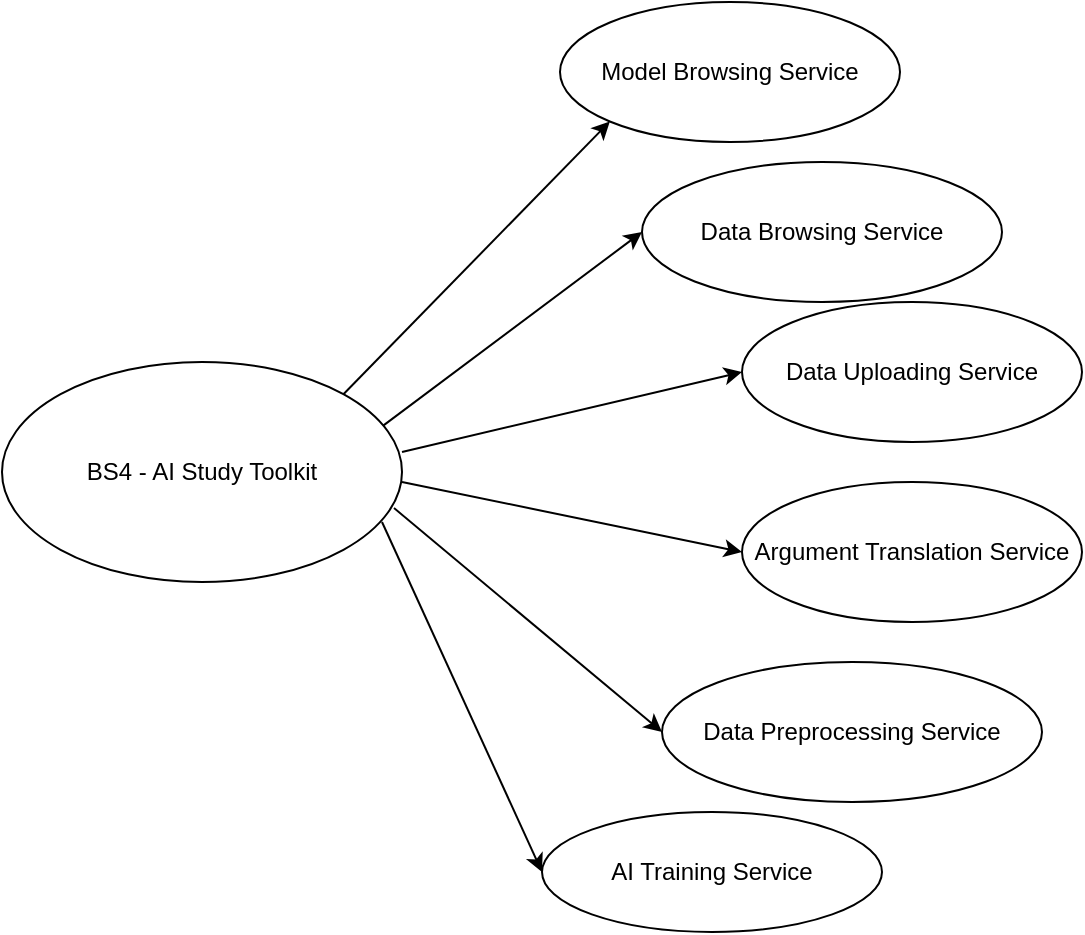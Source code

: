 <mxfile version="20.3.0" type="github">
  <diagram id="ZM9gZgmKnqBvIaOfygT9" name="第 1 页">
    <mxGraphModel dx="1554" dy="841" grid="1" gridSize="10" guides="1" tooltips="1" connect="1" arrows="1" fold="1" page="1" pageScale="1" pageWidth="827" pageHeight="1169" math="0" shadow="0">
      <root>
        <mxCell id="0" />
        <mxCell id="1" parent="0" />
        <mxCell id="tBWshUBjJdXFIDpicXeC-1" value="BS4 - AI Study Toolkit" style="ellipse;whiteSpace=wrap;html=1;" vertex="1" parent="1">
          <mxGeometry x="50" y="330" width="200" height="110" as="geometry" />
        </mxCell>
        <mxCell id="tBWshUBjJdXFIDpicXeC-2" value="" style="endArrow=classic;html=1;rounded=0;entryX=0;entryY=1;entryDx=0;entryDy=0;exitX=1;exitY=0;exitDx=0;exitDy=0;" edge="1" parent="1" source="tBWshUBjJdXFIDpicXeC-1" target="tBWshUBjJdXFIDpicXeC-3">
          <mxGeometry width="50" height="50" relative="1" as="geometry">
            <mxPoint x="210" y="350" as="sourcePoint" />
            <mxPoint x="350" y="260" as="targetPoint" />
          </mxGeometry>
        </mxCell>
        <mxCell id="tBWshUBjJdXFIDpicXeC-3" value="Model Browsing Service" style="ellipse;whiteSpace=wrap;html=1;" vertex="1" parent="1">
          <mxGeometry x="329" y="150" width="170" height="70" as="geometry" />
        </mxCell>
        <mxCell id="tBWshUBjJdXFIDpicXeC-4" value="Data Browsing Service" style="ellipse;whiteSpace=wrap;html=1;" vertex="1" parent="1">
          <mxGeometry x="370" y="230" width="180" height="70" as="geometry" />
        </mxCell>
        <mxCell id="tBWshUBjJdXFIDpicXeC-5" value="" style="endArrow=classic;html=1;rounded=0;entryX=0;entryY=0.5;entryDx=0;entryDy=0;exitX=0.953;exitY=0.289;exitDx=0;exitDy=0;exitPerimeter=0;" edge="1" parent="1" source="tBWshUBjJdXFIDpicXeC-1" target="tBWshUBjJdXFIDpicXeC-4">
          <mxGeometry width="50" height="50" relative="1" as="geometry">
            <mxPoint x="250" y="370" as="sourcePoint" />
            <mxPoint x="300" y="320" as="targetPoint" />
          </mxGeometry>
        </mxCell>
        <mxCell id="tBWshUBjJdXFIDpicXeC-6" value="Data Uploading Service" style="ellipse;whiteSpace=wrap;html=1;" vertex="1" parent="1">
          <mxGeometry x="420" y="300" width="170" height="70" as="geometry" />
        </mxCell>
        <mxCell id="tBWshUBjJdXFIDpicXeC-7" value="" style="endArrow=classic;html=1;rounded=0;entryX=0;entryY=0.5;entryDx=0;entryDy=0;" edge="1" parent="1" target="tBWshUBjJdXFIDpicXeC-6">
          <mxGeometry width="50" height="50" relative="1" as="geometry">
            <mxPoint x="250" y="375" as="sourcePoint" />
            <mxPoint x="340" y="280" as="targetPoint" />
          </mxGeometry>
        </mxCell>
        <mxCell id="tBWshUBjJdXFIDpicXeC-8" value="AI Training Service" style="ellipse;whiteSpace=wrap;html=1;" vertex="1" parent="1">
          <mxGeometry x="320" y="555" width="170" height="60" as="geometry" />
        </mxCell>
        <mxCell id="tBWshUBjJdXFIDpicXeC-9" value="" style="endArrow=classic;html=1;rounded=0;entryX=0;entryY=0.5;entryDx=0;entryDy=0;" edge="1" parent="1" target="tBWshUBjJdXFIDpicXeC-8">
          <mxGeometry width="50" height="50" relative="1" as="geometry">
            <mxPoint x="240" y="410" as="sourcePoint" />
            <mxPoint x="380" y="380" as="targetPoint" />
          </mxGeometry>
        </mxCell>
        <mxCell id="tBWshUBjJdXFIDpicXeC-10" value="Data Preprocessing Service" style="ellipse;whiteSpace=wrap;html=1;" vertex="1" parent="1">
          <mxGeometry x="380" y="480" width="190" height="70" as="geometry" />
        </mxCell>
        <mxCell id="tBWshUBjJdXFIDpicXeC-11" value="" style="endArrow=classic;html=1;rounded=0;entryX=0;entryY=0.5;entryDx=0;entryDy=0;exitX=0.98;exitY=0.664;exitDx=0;exitDy=0;exitPerimeter=0;" edge="1" parent="1" source="tBWshUBjJdXFIDpicXeC-1" target="tBWshUBjJdXFIDpicXeC-10">
          <mxGeometry width="50" height="50" relative="1" as="geometry">
            <mxPoint x="250" y="390" as="sourcePoint" />
            <mxPoint x="390" y="360" as="targetPoint" />
          </mxGeometry>
        </mxCell>
        <mxCell id="tBWshUBjJdXFIDpicXeC-12" value="Argument Translation Service" style="ellipse;whiteSpace=wrap;html=1;" vertex="1" parent="1">
          <mxGeometry x="420" y="390" width="170" height="70" as="geometry" />
        </mxCell>
        <mxCell id="tBWshUBjJdXFIDpicXeC-13" value="" style="endArrow=classic;html=1;rounded=0;entryX=0;entryY=0.5;entryDx=0;entryDy=0;" edge="1" parent="1" target="tBWshUBjJdXFIDpicXeC-12">
          <mxGeometry width="50" height="50" relative="1" as="geometry">
            <mxPoint x="250" y="390" as="sourcePoint" />
            <mxPoint x="420" y="350" as="targetPoint" />
          </mxGeometry>
        </mxCell>
      </root>
    </mxGraphModel>
  </diagram>
</mxfile>
